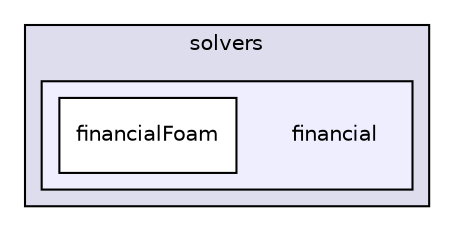 digraph "applications/solvers/financial" {
  bgcolor=transparent;
  compound=true
  node [ fontsize="10", fontname="Helvetica"];
  edge [ labelfontsize="10", labelfontname="Helvetica"];
  subgraph clusterdir_fdd174abb8ada244b49e98779c87ac3c {
    graph [ bgcolor="#ddddee", pencolor="black", label="solvers" fontname="Helvetica", fontsize="10", URL="dir_fdd174abb8ada244b49e98779c87ac3c.html"]
  subgraph clusterdir_0f15bfe3247741cfcc815fabfe093dba {
    graph [ bgcolor="#eeeeff", pencolor="black", label="" URL="dir_0f15bfe3247741cfcc815fabfe093dba.html"];
    dir_0f15bfe3247741cfcc815fabfe093dba [shape=plaintext label="financial"];
    dir_d5395cd36be7b208a8732441aba5a3ea [shape=box label="financialFoam" color="black" fillcolor="white" style="filled" URL="dir_d5395cd36be7b208a8732441aba5a3ea.html"];
  }
  }
}
